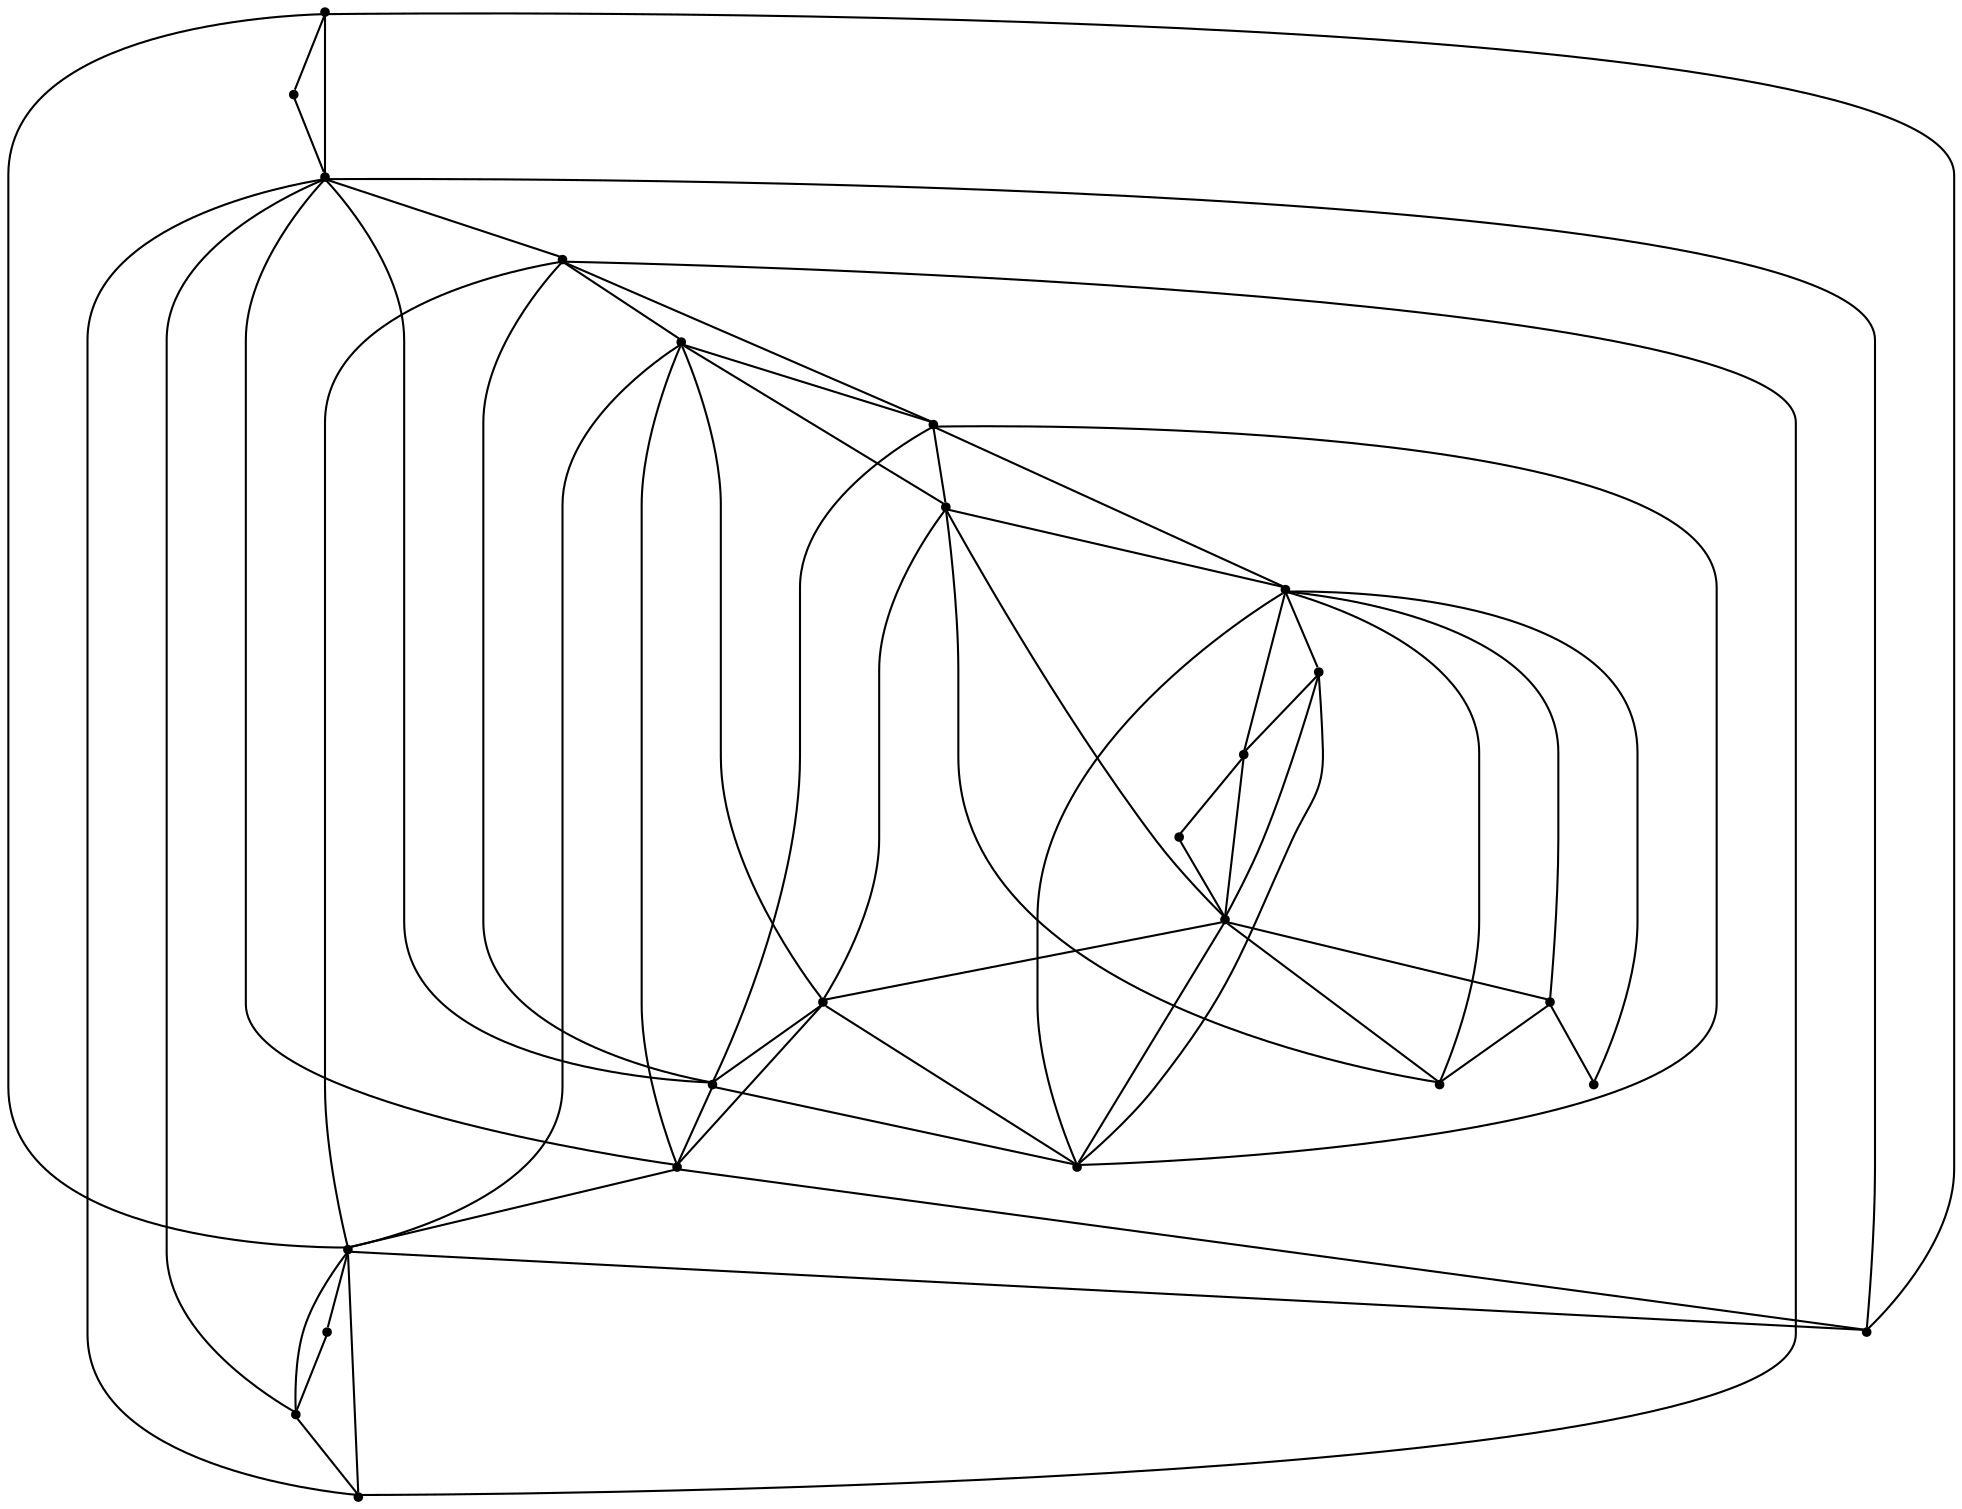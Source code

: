 graph {
  node [shape=point,comment="{\"directed\":false,\"doi\":\"10.1007/978-3-031-49272-3_1\",\"figure\":\"5 (1)\"}"]

  v0 [pos="1540.2953743472028,332.90328161767775"]
  v1 [pos="1251.499418640026,254.14172509124512"]
  v2 [pos="1540.2953743472028,910.4882493854338"]
  v3 [pos="1251.499418640026,989.2496866850445"]
  v4 [pos="1487.7869840794883,385.4110283603918"]
  v5 [pos="1487.7869840794883,857.9803754674429"]
  v6 [pos="1120.2285065591575,752.9651363325684"]
  v7 [pos="1382.7703307208947,490.42639467054323"]
  v8 [pos="1435.2785938117738,437.9187751031059"]
  v9 [pos="1435.2785938117738,805.4727559000056"]
  v10 [pos="1330.2619404531802,542.9341414132573"]
  v11 [pos="1172.7367696500366,700.4572544661227"]
  v12 [pos="1015.2117260237283,385.4110283603918"]
  v13 [pos="1382.7703307208947,752.9651363325684"]
  v14 [pos="1120.2285065591575,490.42639467054323"]
  v15 [pos="1330.2619404531802,700.4572544661227"]
  v16 [pos="1067.7201003943387,437.9187751031059"]
  v17 [pos="1251.499418640026,661.0764126152679"]
  v18 [pos="962.7033357560139,332.90328161767775"]
  v19 [pos="1251.499418640026,582.314983264112"]
  v20 [pos="962.7033357560139,910.4882493854338"]
  v21 [pos="1172.7367696500366,542.9341414132573"]
  v22 [pos="1067.7201003943387,805.4727559000057"]
  v23 [pos="1015.2117260237283,857.980375467443"]

  v0 -- v1 [id="-1",pos="1540.2953743472028,332.90328161767775 1251.499418640026,254.14172509124512 1251.499418640026,254.14172509124512 1251.499418640026,254.14172509124512"]
  v20 -- v23 [id="-2",pos="962.7033357560139,910.4882493854338 1015.2117260237283,857.980375467443 1015.2117260237283,857.980375467443 1015.2117260237283,857.980375467443"]
  v23 -- v22 [id="-3",pos="1015.2117260237283,857.980375467443 1067.7201003943387,805.4727559000057 1067.7201003943387,805.4727559000057 1067.7201003943387,805.4727559000057"]
  v22 -- v6 [id="-4",pos="1067.7201003943387,805.4727559000057 1120.2285065591575,752.9651363325684 1120.2285065591575,752.9651363325684 1120.2285065591575,752.9651363325684"]
  v6 -- v11 [id="-5",pos="1120.2285065591575,752.9651363325684 1172.7367696500366,700.4572544661227 1172.7367696500366,700.4572544661227 1172.7367696500366,700.4572544661227"]
  v20 -- v2 [id="-6",pos="962.7033357560139,910.4882493854338 1540.2953743472028,910.4882493854338 1540.2953743472028,910.4882493854338 1540.2953743472028,910.4882493854338"]
  v20 -- v18 [id="-7",pos="962.7033357560139,910.4882493854338 962.7033357560139,332.90328161767775 962.7033357560139,332.90328161767775 962.7033357560139,332.90328161767775"]
  v18 -- v4 [id="-8",pos="962.7033357560139,332.90328161767775 1487.7869840794883,385.4110283603918 1487.7869840794883,385.4110283603918 1487.7869840794883,385.4110283603918"]
  v18 -- v12 [id="-9",pos="962.7033357560139,332.90328161767775 1015.2117260237283,385.4110283603918 1015.2117260237283,385.4110283603918 1015.2117260237283,385.4110283603918"]
  v12 -- v16 [id="-10",pos="1015.2117260237283,385.4110283603918 1067.7201003943387,437.9187751031059 1067.7201003943387,437.9187751031059 1067.7201003943387,437.9187751031059"]
  v16 -- v14 [id="-11",pos="1067.7201003943387,437.9187751031059 1120.2285065591575,490.42639467054323 1120.2285065591575,490.42639467054323 1120.2285065591575,490.42639467054323"]
  v14 -- v21 [id="-12",pos="1120.2285065591575,490.42639467054323 1172.7367696500366,542.9341414132573 1172.7367696500366,542.9341414132573 1172.7367696500366,542.9341414132573"]
  v18 -- v0 [id="-13",pos="962.7033357560139,332.90328161767775 1540.2953743472028,332.90328161767775 1540.2953743472028,332.90328161767775 1540.2953743472028,332.90328161767775"]
  v18 -- v8 [id="-14",pos="962.7033357560139,332.90328161767775 1435.2785938117738,437.9187751031059 1435.2785938117738,437.9187751031059 1435.2785938117738,437.9187751031059"]
  v18 -- v22 [id="-15",pos="962.7033357560139,332.90328161767775 1067.7201003943387,805.4727559000057 1067.7201003943387,805.4727559000057 1067.7201003943387,805.4727559000057"]
  v23 -- v2 [id="-16",pos="1015.2117260237283,857.980375467443 1540.2953743472028,910.4882493854338 1540.2953743472028,910.4882493854338 1540.2953743472028,910.4882493854338"]
  v23 -- v18 [id="-17",pos="1015.2117260237283,857.980375467443 962.7033357560139,332.90328161767775 962.7033357560139,332.90328161767775 962.7033357560139,332.90328161767775"]
  v12 -- v8 [id="-18",pos="1015.2117260237283,385.4110283603918 1435.2785938117738,437.9187751031059 1435.2785938117738,437.9187751031059 1435.2785938117738,437.9187751031059"]
  v22 -- v5 [id="-19",pos="1067.7201003943387,805.4727559000057 1487.7869840794883,857.9803754674429 1487.7869840794883,857.9803754674429 1487.7869840794883,857.9803754674429"]
  v22 -- v12 [id="-20",pos="1067.7201003943387,805.4727559000057 1015.2117260237283,385.4110283603918 1015.2117260237283,385.4110283603918 1015.2117260237283,385.4110283603918"]
  v22 -- v2 [id="-21",pos="1067.7201003943387,805.4727559000057 1540.2953743472028,910.4882493854338 1540.2953743472028,910.4882493854338 1540.2953743472028,910.4882493854338"]
  v16 -- v7 [id="-22",pos="1067.7201003943387,437.9187751031059 1382.7703307208947,490.42639467054323 1382.7703307208947,490.42639467054323 1382.7703307208947,490.42639467054323"]
  v6 -- v16 [id="-23",pos="1120.2285065591575,752.9651363325684 1067.7201003943387,437.9187751031059 1067.7201003943387,437.9187751031059 1067.7201003943387,437.9187751031059"]
  v6 -- v9 [id="-24",pos="1120.2285065591575,752.9651363325684 1435.2785938117738,805.4727559000056 1435.2785938117738,805.4727559000056 1435.2785938117738,805.4727559000056"]
  v6 -- v12 [id="-25",pos="1120.2285065591575,752.9651363325684 1015.2117260237283,385.4110283603918 1015.2117260237283,385.4110283603918 1015.2117260237283,385.4110283603918"]
  v11 -- v15 [id="-26",pos="1172.7367696500366,700.4572544661227 1330.2619404531802,700.4572544661227 1330.2619404531802,700.4572544661227 1330.2619404531802,700.4572544661227"]
  v11 -- v16 [id="-27",pos="1172.7367696500366,700.4572544661227 1067.7201003943387,437.9187751031059 1067.7201003943387,437.9187751031059 1067.7201003943387,437.9187751031059"]
  v11 -- v21 [id="-28",pos="1172.7367696500366,700.4572544661227 1172.7367696500366,542.9341414132573 1172.7367696500366,542.9341414132573 1172.7367696500366,542.9341414132573"]
  v11 -- v14 [id="-29",pos="1172.7367696500366,700.4572544661227 1120.2285065591575,490.42639467054323 1120.2285065591575,490.42639467054323 1120.2285065591575,490.42639467054323"]
  v21 -- v10 [id="-30",pos="1172.7367696500366,542.9341414132573 1330.2619404531802,542.9341414132573 1330.2619404531802,542.9341414132573 1330.2619404531802,542.9341414132573"]
  v21 -- v19 [id="-31",pos="1172.7367696500366,542.9341414132573 1251.499418640026,582.314983264112 1251.499418640026,582.314983264112 1251.499418640026,582.314983264112"]
  v3 -- v20 [id="-32",pos="1251.499418640026,989.2496866850445 962.7033357560139,910.4882493854338 962.7033357560139,910.4882493854338 962.7033357560139,910.4882493854338"]
  v17 -- v11 [id="-33",pos="1251.499418640026,661.0764126152679 1172.7367696500366,700.4572544661227 1172.7367696500366,700.4572544661227 1172.7367696500366,700.4572544661227"]
  v19 -- v10 [id="-34",pos="1251.499418640026,582.314983264112 1330.2619404531802,542.9341414132573 1330.2619404531802,542.9341414132573 1330.2619404531802,542.9341414132573"]
  v1 -- v18 [id="-35",pos="1251.499418640026,254.14172509124512 962.7033357560139,332.90328161767775 962.7033357560139,332.90328161767775 962.7033357560139,332.90328161767775"]
  v15 -- v13 [id="-36",pos="1330.2619404531802,700.4572544661227 1382.7703307208947,752.9651363325684 1382.7703307208947,752.9651363325684 1382.7703307208947,752.9651363325684"]
  v13 -- v9 [id="-37",pos="1382.7703307208947,752.9651363325684 1435.2785938117738,805.4727559000056 1435.2785938117738,805.4727559000056 1435.2785938117738,805.4727559000056"]
  v9 -- v5 [id="-38",pos="1435.2785938117738,805.4727559000056 1487.7869840794883,857.9803754674429 1487.7869840794883,857.9803754674429 1487.7869840794883,857.9803754674429"]
  v5 -- v2 [id="-39",pos="1487.7869840794883,857.9803754674429 1540.2953743472028,910.4882493854338 1540.2953743472028,910.4882493854338 1540.2953743472028,910.4882493854338"]
  v15 -- v17 [id="-40",pos="1330.2619404531802,700.4572544661227 1251.499418640026,661.0764126152679 1251.499418640026,661.0764126152679 1251.499418640026,661.0764126152679"]
  v10 -- v7 [id="-41",pos="1330.2619404531802,542.9341414132573 1382.7703307208947,490.42639467054323 1382.7703307208947,490.42639467054323 1382.7703307208947,490.42639467054323"]
  v7 -- v8 [id="-42",pos="1382.7703307208947,490.42639467054323 1435.2785938117738,437.9187751031059 1435.2785938117738,437.9187751031059 1435.2785938117738,437.9187751031059"]
  v8 -- v4 [id="-43",pos="1435.2785938117738,437.9187751031059 1487.7869840794883,385.4110283603918 1487.7869840794883,385.4110283603918 1487.7869840794883,385.4110283603918"]
  v4 -- v0 [id="-44",pos="1487.7869840794883,385.4110283603918 1540.2953743472028,332.90328161767775 1540.2953743472028,332.90328161767775 1540.2953743472028,332.90328161767775"]
  v10 -- v16 [id="-45",pos="1330.2619404531802,542.9341414132573 1067.7201003943387,437.9187751031059 1067.7201003943387,437.9187751031059 1067.7201003943387,437.9187751031059"]
  v10 -- v15 [id="-46",pos="1330.2619404531802,542.9341414132573 1330.2619404531802,700.4572544661227 1330.2619404531802,700.4572544661227 1330.2619404531802,700.4572544661227"]
  v10 -- v14 [id="-47",pos="1330.2619404531802,542.9341414132573 1120.2285065591575,490.42639467054323 1120.2285065591575,490.42639467054323 1120.2285065591575,490.42639467054323"]
  v13 -- v11 [id="-48",pos="1382.7703307208947,752.9651363325684 1172.7367696500366,700.4572544661227 1172.7367696500366,700.4572544661227 1172.7367696500366,700.4572544661227"]
  v13 -- v10 [id="-49",pos="1382.7703307208947,752.9651363325684 1330.2619404531802,542.9341414132573 1330.2619404531802,542.9341414132573 1330.2619404531802,542.9341414132573"]
  v7 -- v12 [id="-50",pos="1382.7703307208947,490.42639467054323 1015.2117260237283,385.4110283603918 1015.2117260237283,385.4110283603918 1015.2117260237283,385.4110283603918"]
  v9 -- v7 [id="-51",pos="1435.2785938117738,805.4727559000056 1382.7703307208947,490.42639467054323 1382.7703307208947,490.42639467054323 1382.7703307208947,490.42639467054323"]
  v9 -- v11 [id="-52",pos="1435.2785938117738,805.4727559000056 1172.7367696500366,700.4572544661227 1172.7367696500366,700.4572544661227 1172.7367696500366,700.4572544661227"]
  v9 -- v10 [id="-53",pos="1435.2785938117738,805.4727559000056 1330.2619404531802,542.9341414132573 1330.2619404531802,542.9341414132573 1330.2619404531802,542.9341414132573"]
  v8 -- v2 [id="-54",pos="1435.2785938117738,437.9187751031059 1540.2953743472028,910.4882493854338 1540.2953743472028,910.4882493854338 1540.2953743472028,910.4882493854338"]
  v5 -- v8 [id="-55",pos="1487.7869840794883,857.9803754674429 1435.2785938117738,437.9187751031059 1435.2785938117738,437.9187751031059 1435.2785938117738,437.9187751031059"]
  v5 -- v7 [id="-56",pos="1487.7869840794883,857.9803754674429 1382.7703307208947,490.42639467054323 1382.7703307208947,490.42639467054323 1382.7703307208947,490.42639467054323"]
  v5 -- v6 [id="-57",pos="1487.7869840794883,857.9803754674429 1120.2285065591575,752.9651363325684 1120.2285065591575,752.9651363325684 1120.2285065591575,752.9651363325684"]
  v2 -- v4 [id="-58",pos="1540.2953743472028,910.4882493854338 1487.7869840794883,385.4110283603918 1487.7869840794883,385.4110283603918 1487.7869840794883,385.4110283603918"]
  v2 -- v3 [id="-59",pos="1540.2953743472028,910.4882493854338 1251.499418640026,989.2496866850445 1251.499418640026,989.2496866850445 1251.499418640026,989.2496866850445"]
  v2 -- v0 [id="-60",pos="1540.2953743472028,910.4882493854338 1540.2953743472028,332.90328161767775 1540.2953743472028,332.90328161767775 1540.2953743472028,332.90328161767775"]
}